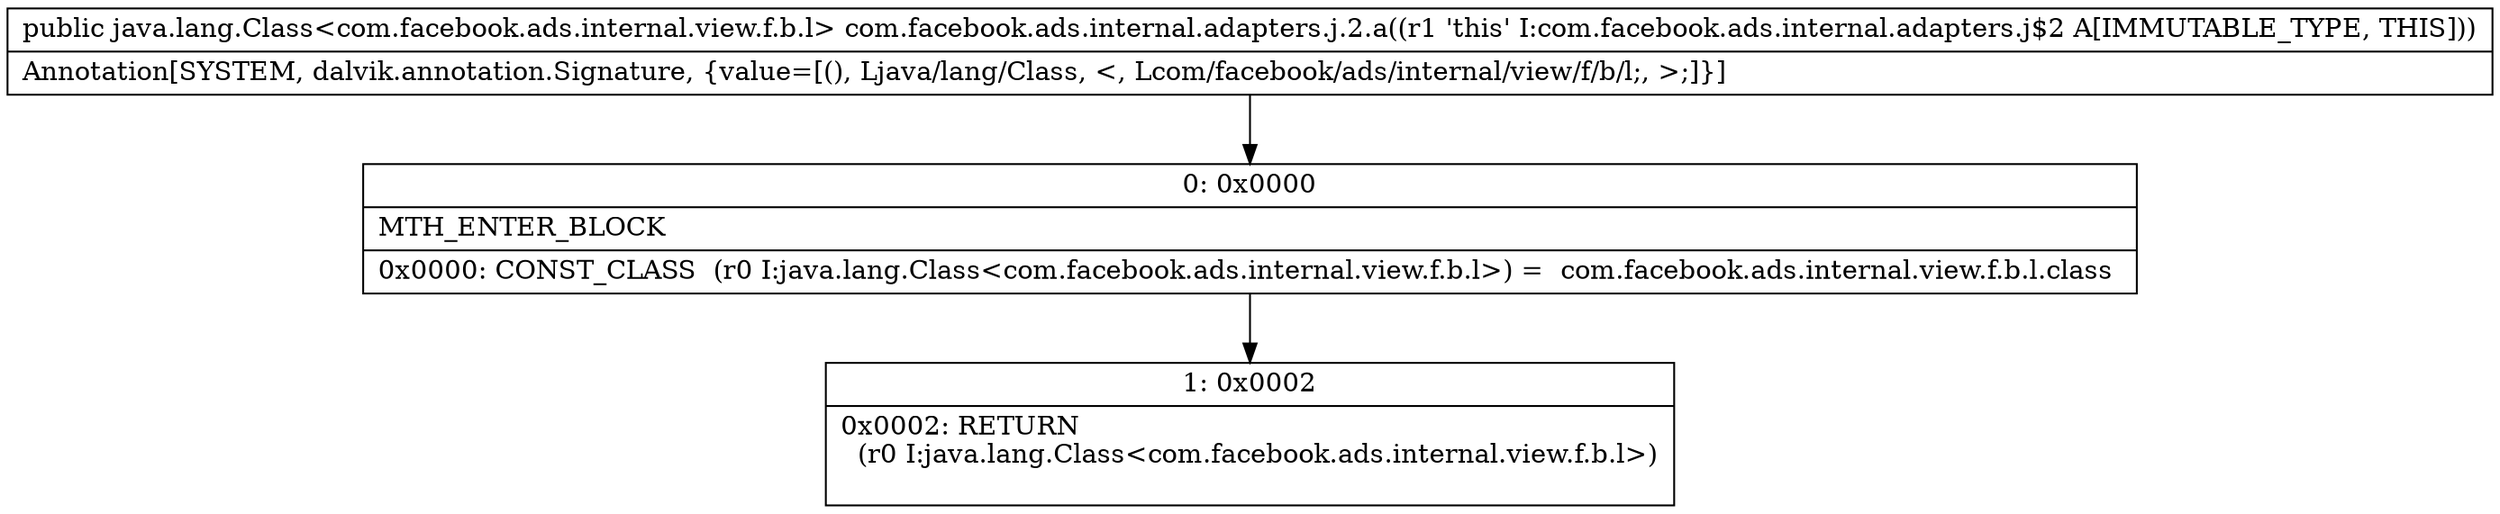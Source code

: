 digraph "CFG forcom.facebook.ads.internal.adapters.j.2.a()Ljava\/lang\/Class;" {
Node_0 [shape=record,label="{0\:\ 0x0000|MTH_ENTER_BLOCK\l|0x0000: CONST_CLASS  (r0 I:java.lang.Class\<com.facebook.ads.internal.view.f.b.l\>) =  com.facebook.ads.internal.view.f.b.l.class \l}"];
Node_1 [shape=record,label="{1\:\ 0x0002|0x0002: RETURN  \l  (r0 I:java.lang.Class\<com.facebook.ads.internal.view.f.b.l\>)\l \l}"];
MethodNode[shape=record,label="{public java.lang.Class\<com.facebook.ads.internal.view.f.b.l\> com.facebook.ads.internal.adapters.j.2.a((r1 'this' I:com.facebook.ads.internal.adapters.j$2 A[IMMUTABLE_TYPE, THIS]))  | Annotation[SYSTEM, dalvik.annotation.Signature, \{value=[(), Ljava\/lang\/Class, \<, Lcom\/facebook\/ads\/internal\/view\/f\/b\/l;, \>;]\}]\l}"];
MethodNode -> Node_0;
Node_0 -> Node_1;
}

